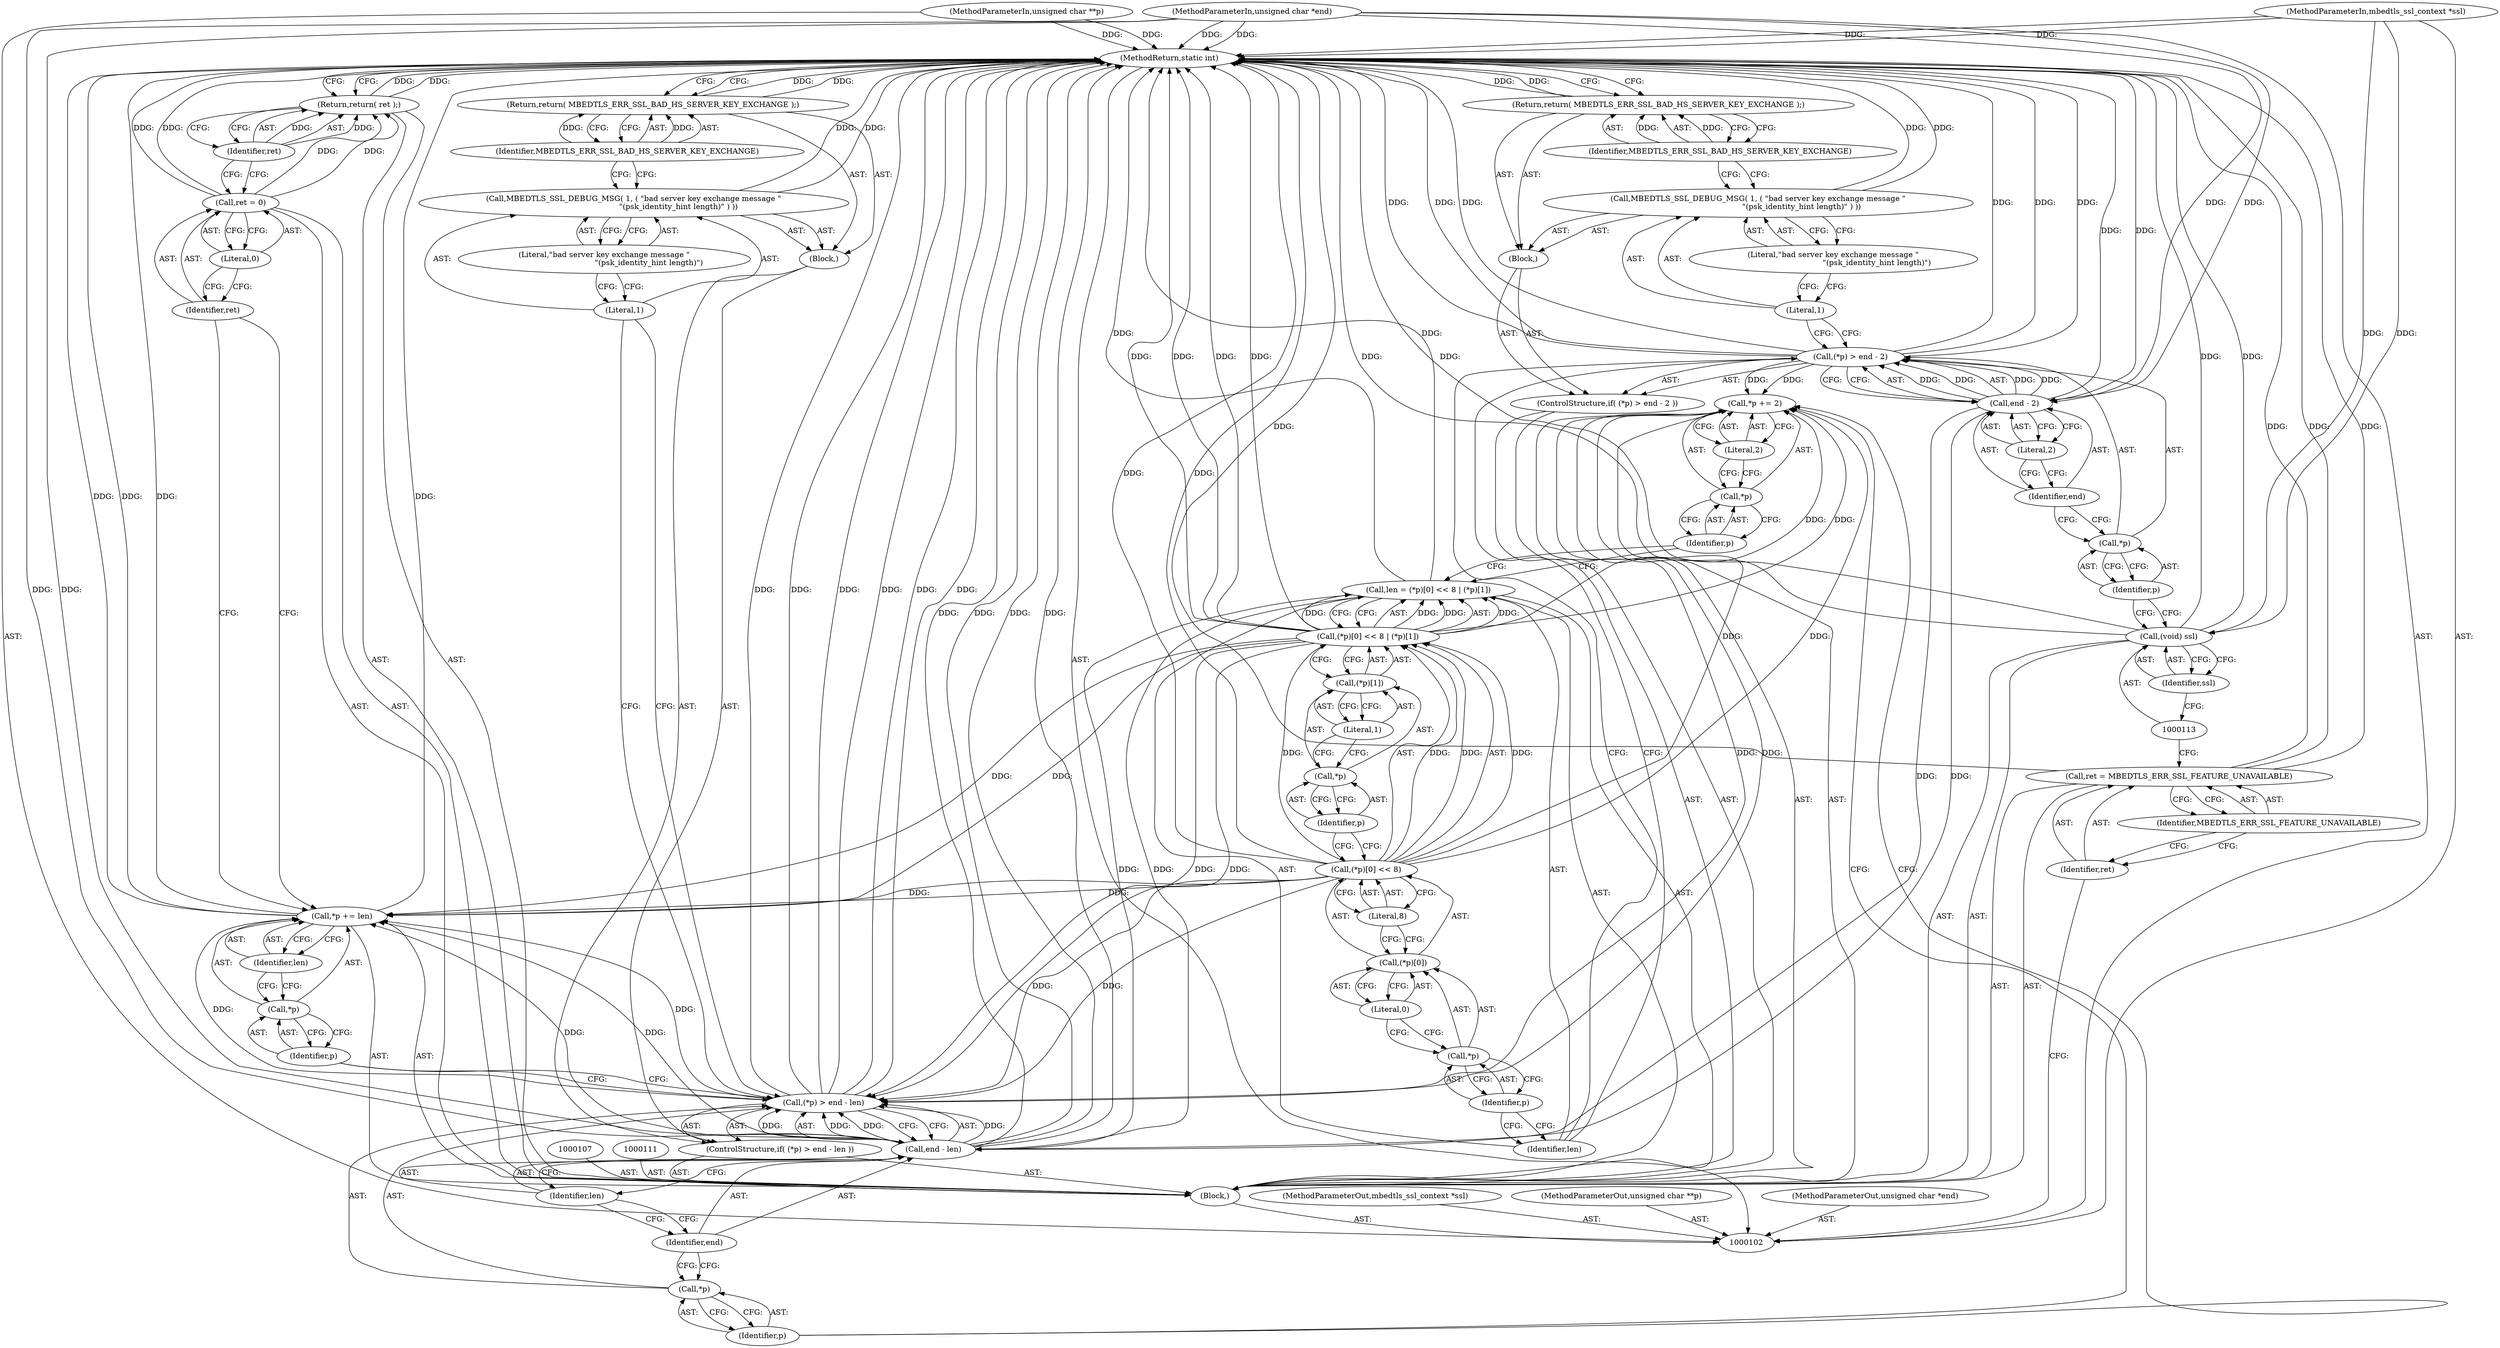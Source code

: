 digraph "0_mbedtls_5224a7544c95552553e2e6be0b4a789956a6464e" {
"1000167" [label="(MethodReturn,static int)"];
"1000103" [label="(MethodParameterIn,mbedtls_ssl_context *ssl)"];
"1000227" [label="(MethodParameterOut,mbedtls_ssl_context *ssl)"];
"1000118" [label="(Identifier,p)"];
"1000119" [label="(Call,end - 2)"];
"1000120" [label="(Identifier,end)"];
"1000121" [label="(Literal,2)"];
"1000115" [label="(ControlStructure,if( (*p) > end - 2 ))"];
"1000116" [label="(Call,(*p) > end - 2)"];
"1000117" [label="(Call,*p)"];
"1000122" [label="(Block,)"];
"1000124" [label="(Literal,1)"];
"1000125" [label="(Literal,\"bad server key exchange message \"\n                                    \"(psk_identity_hint length)\")"];
"1000123" [label="(Call,MBEDTLS_SSL_DEBUG_MSG( 1, ( \"bad server key exchange message \"\n                                    \"(psk_identity_hint length)\" ) ))"];
"1000127" [label="(Identifier,MBEDTLS_ERR_SSL_BAD_HS_SERVER_KEY_EXCHANGE)"];
"1000126" [label="(Return,return( MBEDTLS_ERR_SSL_BAD_HS_SERVER_KEY_EXCHANGE );)"];
"1000104" [label="(MethodParameterIn,unsigned char **p)"];
"1000228" [label="(MethodParameterOut,unsigned char **p)"];
"1000130" [label="(Call,(*p)[0] << 8 | (*p)[1])"];
"1000131" [label="(Call,(*p)[0] << 8)"];
"1000132" [label="(Call,(*p)[0])"];
"1000133" [label="(Call,*p)"];
"1000134" [label="(Identifier,p)"];
"1000135" [label="(Literal,0)"];
"1000136" [label="(Literal,8)"];
"1000137" [label="(Call,(*p)[1])"];
"1000138" [label="(Call,*p)"];
"1000139" [label="(Identifier,p)"];
"1000140" [label="(Literal,1)"];
"1000128" [label="(Call,len = (*p)[0] << 8 | (*p)[1])"];
"1000129" [label="(Identifier,len)"];
"1000144" [label="(Literal,2)"];
"1000141" [label="(Call,*p += 2)"];
"1000142" [label="(Call,*p)"];
"1000143" [label="(Identifier,p)"];
"1000148" [label="(Identifier,p)"];
"1000149" [label="(Call,end - len)"];
"1000150" [label="(Identifier,end)"];
"1000151" [label="(Identifier,len)"];
"1000145" [label="(ControlStructure,if( (*p) > end - len ))"];
"1000146" [label="(Call,(*p) > end - len)"];
"1000147" [label="(Call,*p)"];
"1000152" [label="(Block,)"];
"1000154" [label="(Literal,1)"];
"1000155" [label="(Literal,\"bad server key exchange message \"\n                                     \"(psk_identity_hint length)\")"];
"1000153" [label="(Call,MBEDTLS_SSL_DEBUG_MSG( 1, ( \"bad server key exchange message \"\n                                     \"(psk_identity_hint length)\" ) ))"];
"1000157" [label="(Identifier,MBEDTLS_ERR_SSL_BAD_HS_SERVER_KEY_EXCHANGE)"];
"1000156" [label="(Return,return( MBEDTLS_ERR_SSL_BAD_HS_SERVER_KEY_EXCHANGE );)"];
"1000105" [label="(MethodParameterIn,unsigned char *end)"];
"1000229" [label="(MethodParameterOut,unsigned char *end)"];
"1000161" [label="(Identifier,len)"];
"1000158" [label="(Call,*p += len)"];
"1000159" [label="(Call,*p)"];
"1000160" [label="(Identifier,p)"];
"1000164" [label="(Literal,0)"];
"1000162" [label="(Call,ret = 0)"];
"1000163" [label="(Identifier,ret)"];
"1000166" [label="(Identifier,ret)"];
"1000165" [label="(Return,return( ret );)"];
"1000106" [label="(Block,)"];
"1000110" [label="(Identifier,MBEDTLS_ERR_SSL_FEATURE_UNAVAILABLE)"];
"1000108" [label="(Call,ret = MBEDTLS_ERR_SSL_FEATURE_UNAVAILABLE)"];
"1000109" [label="(Identifier,ret)"];
"1000114" [label="(Identifier,ssl)"];
"1000112" [label="(Call,(void) ssl)"];
"1000167" -> "1000102"  [label="AST: "];
"1000167" -> "1000126"  [label="CFG: "];
"1000167" -> "1000156"  [label="CFG: "];
"1000167" -> "1000165"  [label="CFG: "];
"1000165" -> "1000167"  [label="DDG: "];
"1000126" -> "1000167"  [label="DDG: "];
"1000156" -> "1000167"  [label="DDG: "];
"1000128" -> "1000167"  [label="DDG: "];
"1000149" -> "1000167"  [label="DDG: "];
"1000149" -> "1000167"  [label="DDG: "];
"1000104" -> "1000167"  [label="DDG: "];
"1000105" -> "1000167"  [label="DDG: "];
"1000112" -> "1000167"  [label="DDG: "];
"1000112" -> "1000167"  [label="DDG: "];
"1000146" -> "1000167"  [label="DDG: "];
"1000146" -> "1000167"  [label="DDG: "];
"1000146" -> "1000167"  [label="DDG: "];
"1000153" -> "1000167"  [label="DDG: "];
"1000116" -> "1000167"  [label="DDG: "];
"1000116" -> "1000167"  [label="DDG: "];
"1000116" -> "1000167"  [label="DDG: "];
"1000130" -> "1000167"  [label="DDG: "];
"1000130" -> "1000167"  [label="DDG: "];
"1000158" -> "1000167"  [label="DDG: "];
"1000158" -> "1000167"  [label="DDG: "];
"1000123" -> "1000167"  [label="DDG: "];
"1000131" -> "1000167"  [label="DDG: "];
"1000103" -> "1000167"  [label="DDG: "];
"1000108" -> "1000167"  [label="DDG: "];
"1000108" -> "1000167"  [label="DDG: "];
"1000119" -> "1000167"  [label="DDG: "];
"1000162" -> "1000167"  [label="DDG: "];
"1000103" -> "1000102"  [label="AST: "];
"1000103" -> "1000167"  [label="DDG: "];
"1000103" -> "1000112"  [label="DDG: "];
"1000227" -> "1000102"  [label="AST: "];
"1000118" -> "1000117"  [label="AST: "];
"1000118" -> "1000112"  [label="CFG: "];
"1000117" -> "1000118"  [label="CFG: "];
"1000119" -> "1000116"  [label="AST: "];
"1000119" -> "1000121"  [label="CFG: "];
"1000120" -> "1000119"  [label="AST: "];
"1000121" -> "1000119"  [label="AST: "];
"1000116" -> "1000119"  [label="CFG: "];
"1000119" -> "1000167"  [label="DDG: "];
"1000119" -> "1000116"  [label="DDG: "];
"1000119" -> "1000116"  [label="DDG: "];
"1000105" -> "1000119"  [label="DDG: "];
"1000119" -> "1000149"  [label="DDG: "];
"1000120" -> "1000119"  [label="AST: "];
"1000120" -> "1000117"  [label="CFG: "];
"1000121" -> "1000120"  [label="CFG: "];
"1000121" -> "1000119"  [label="AST: "];
"1000121" -> "1000120"  [label="CFG: "];
"1000119" -> "1000121"  [label="CFG: "];
"1000115" -> "1000106"  [label="AST: "];
"1000116" -> "1000115"  [label="AST: "];
"1000122" -> "1000115"  [label="AST: "];
"1000116" -> "1000115"  [label="AST: "];
"1000116" -> "1000119"  [label="CFG: "];
"1000117" -> "1000116"  [label="AST: "];
"1000119" -> "1000116"  [label="AST: "];
"1000124" -> "1000116"  [label="CFG: "];
"1000129" -> "1000116"  [label="CFG: "];
"1000116" -> "1000167"  [label="DDG: "];
"1000116" -> "1000167"  [label="DDG: "];
"1000116" -> "1000167"  [label="DDG: "];
"1000119" -> "1000116"  [label="DDG: "];
"1000119" -> "1000116"  [label="DDG: "];
"1000116" -> "1000141"  [label="DDG: "];
"1000117" -> "1000116"  [label="AST: "];
"1000117" -> "1000118"  [label="CFG: "];
"1000118" -> "1000117"  [label="AST: "];
"1000120" -> "1000117"  [label="CFG: "];
"1000122" -> "1000115"  [label="AST: "];
"1000123" -> "1000122"  [label="AST: "];
"1000126" -> "1000122"  [label="AST: "];
"1000124" -> "1000123"  [label="AST: "];
"1000124" -> "1000116"  [label="CFG: "];
"1000125" -> "1000124"  [label="CFG: "];
"1000125" -> "1000123"  [label="AST: "];
"1000125" -> "1000124"  [label="CFG: "];
"1000123" -> "1000125"  [label="CFG: "];
"1000123" -> "1000122"  [label="AST: "];
"1000123" -> "1000125"  [label="CFG: "];
"1000124" -> "1000123"  [label="AST: "];
"1000125" -> "1000123"  [label="AST: "];
"1000127" -> "1000123"  [label="CFG: "];
"1000123" -> "1000167"  [label="DDG: "];
"1000127" -> "1000126"  [label="AST: "];
"1000127" -> "1000123"  [label="CFG: "];
"1000126" -> "1000127"  [label="CFG: "];
"1000127" -> "1000126"  [label="DDG: "];
"1000126" -> "1000122"  [label="AST: "];
"1000126" -> "1000127"  [label="CFG: "];
"1000127" -> "1000126"  [label="AST: "];
"1000167" -> "1000126"  [label="CFG: "];
"1000126" -> "1000167"  [label="DDG: "];
"1000127" -> "1000126"  [label="DDG: "];
"1000104" -> "1000102"  [label="AST: "];
"1000104" -> "1000167"  [label="DDG: "];
"1000228" -> "1000102"  [label="AST: "];
"1000130" -> "1000128"  [label="AST: "];
"1000130" -> "1000137"  [label="CFG: "];
"1000131" -> "1000130"  [label="AST: "];
"1000137" -> "1000130"  [label="AST: "];
"1000128" -> "1000130"  [label="CFG: "];
"1000130" -> "1000167"  [label="DDG: "];
"1000130" -> "1000167"  [label="DDG: "];
"1000130" -> "1000128"  [label="DDG: "];
"1000130" -> "1000128"  [label="DDG: "];
"1000131" -> "1000130"  [label="DDG: "];
"1000131" -> "1000130"  [label="DDG: "];
"1000130" -> "1000141"  [label="DDG: "];
"1000130" -> "1000146"  [label="DDG: "];
"1000130" -> "1000158"  [label="DDG: "];
"1000131" -> "1000130"  [label="AST: "];
"1000131" -> "1000136"  [label="CFG: "];
"1000132" -> "1000131"  [label="AST: "];
"1000136" -> "1000131"  [label="AST: "];
"1000139" -> "1000131"  [label="CFG: "];
"1000131" -> "1000167"  [label="DDG: "];
"1000131" -> "1000130"  [label="DDG: "];
"1000131" -> "1000130"  [label="DDG: "];
"1000131" -> "1000141"  [label="DDG: "];
"1000131" -> "1000146"  [label="DDG: "];
"1000131" -> "1000158"  [label="DDG: "];
"1000132" -> "1000131"  [label="AST: "];
"1000132" -> "1000135"  [label="CFG: "];
"1000133" -> "1000132"  [label="AST: "];
"1000135" -> "1000132"  [label="AST: "];
"1000136" -> "1000132"  [label="CFG: "];
"1000133" -> "1000132"  [label="AST: "];
"1000133" -> "1000134"  [label="CFG: "];
"1000134" -> "1000133"  [label="AST: "];
"1000135" -> "1000133"  [label="CFG: "];
"1000134" -> "1000133"  [label="AST: "];
"1000134" -> "1000129"  [label="CFG: "];
"1000133" -> "1000134"  [label="CFG: "];
"1000135" -> "1000132"  [label="AST: "];
"1000135" -> "1000133"  [label="CFG: "];
"1000132" -> "1000135"  [label="CFG: "];
"1000136" -> "1000131"  [label="AST: "];
"1000136" -> "1000132"  [label="CFG: "];
"1000131" -> "1000136"  [label="CFG: "];
"1000137" -> "1000130"  [label="AST: "];
"1000137" -> "1000140"  [label="CFG: "];
"1000138" -> "1000137"  [label="AST: "];
"1000140" -> "1000137"  [label="AST: "];
"1000130" -> "1000137"  [label="CFG: "];
"1000138" -> "1000137"  [label="AST: "];
"1000138" -> "1000139"  [label="CFG: "];
"1000139" -> "1000138"  [label="AST: "];
"1000140" -> "1000138"  [label="CFG: "];
"1000139" -> "1000138"  [label="AST: "];
"1000139" -> "1000131"  [label="CFG: "];
"1000138" -> "1000139"  [label="CFG: "];
"1000140" -> "1000137"  [label="AST: "];
"1000140" -> "1000138"  [label="CFG: "];
"1000137" -> "1000140"  [label="CFG: "];
"1000128" -> "1000106"  [label="AST: "];
"1000128" -> "1000130"  [label="CFG: "];
"1000129" -> "1000128"  [label="AST: "];
"1000130" -> "1000128"  [label="AST: "];
"1000143" -> "1000128"  [label="CFG: "];
"1000128" -> "1000167"  [label="DDG: "];
"1000130" -> "1000128"  [label="DDG: "];
"1000130" -> "1000128"  [label="DDG: "];
"1000128" -> "1000149"  [label="DDG: "];
"1000129" -> "1000128"  [label="AST: "];
"1000129" -> "1000116"  [label="CFG: "];
"1000134" -> "1000129"  [label="CFG: "];
"1000144" -> "1000141"  [label="AST: "];
"1000144" -> "1000142"  [label="CFG: "];
"1000141" -> "1000144"  [label="CFG: "];
"1000141" -> "1000106"  [label="AST: "];
"1000141" -> "1000144"  [label="CFG: "];
"1000142" -> "1000141"  [label="AST: "];
"1000144" -> "1000141"  [label="AST: "];
"1000148" -> "1000141"  [label="CFG: "];
"1000116" -> "1000141"  [label="DDG: "];
"1000131" -> "1000141"  [label="DDG: "];
"1000130" -> "1000141"  [label="DDG: "];
"1000141" -> "1000146"  [label="DDG: "];
"1000142" -> "1000141"  [label="AST: "];
"1000142" -> "1000143"  [label="CFG: "];
"1000143" -> "1000142"  [label="AST: "];
"1000144" -> "1000142"  [label="CFG: "];
"1000143" -> "1000142"  [label="AST: "];
"1000143" -> "1000128"  [label="CFG: "];
"1000142" -> "1000143"  [label="CFG: "];
"1000148" -> "1000147"  [label="AST: "];
"1000148" -> "1000141"  [label="CFG: "];
"1000147" -> "1000148"  [label="CFG: "];
"1000149" -> "1000146"  [label="AST: "];
"1000149" -> "1000151"  [label="CFG: "];
"1000150" -> "1000149"  [label="AST: "];
"1000151" -> "1000149"  [label="AST: "];
"1000146" -> "1000149"  [label="CFG: "];
"1000149" -> "1000167"  [label="DDG: "];
"1000149" -> "1000167"  [label="DDG: "];
"1000149" -> "1000146"  [label="DDG: "];
"1000149" -> "1000146"  [label="DDG: "];
"1000119" -> "1000149"  [label="DDG: "];
"1000105" -> "1000149"  [label="DDG: "];
"1000128" -> "1000149"  [label="DDG: "];
"1000149" -> "1000158"  [label="DDG: "];
"1000150" -> "1000149"  [label="AST: "];
"1000150" -> "1000147"  [label="CFG: "];
"1000151" -> "1000150"  [label="CFG: "];
"1000151" -> "1000149"  [label="AST: "];
"1000151" -> "1000150"  [label="CFG: "];
"1000149" -> "1000151"  [label="CFG: "];
"1000145" -> "1000106"  [label="AST: "];
"1000146" -> "1000145"  [label="AST: "];
"1000152" -> "1000145"  [label="AST: "];
"1000146" -> "1000145"  [label="AST: "];
"1000146" -> "1000149"  [label="CFG: "];
"1000147" -> "1000146"  [label="AST: "];
"1000149" -> "1000146"  [label="AST: "];
"1000154" -> "1000146"  [label="CFG: "];
"1000160" -> "1000146"  [label="CFG: "];
"1000146" -> "1000167"  [label="DDG: "];
"1000146" -> "1000167"  [label="DDG: "];
"1000146" -> "1000167"  [label="DDG: "];
"1000141" -> "1000146"  [label="DDG: "];
"1000131" -> "1000146"  [label="DDG: "];
"1000130" -> "1000146"  [label="DDG: "];
"1000149" -> "1000146"  [label="DDG: "];
"1000149" -> "1000146"  [label="DDG: "];
"1000146" -> "1000158"  [label="DDG: "];
"1000147" -> "1000146"  [label="AST: "];
"1000147" -> "1000148"  [label="CFG: "];
"1000148" -> "1000147"  [label="AST: "];
"1000150" -> "1000147"  [label="CFG: "];
"1000152" -> "1000145"  [label="AST: "];
"1000153" -> "1000152"  [label="AST: "];
"1000156" -> "1000152"  [label="AST: "];
"1000154" -> "1000153"  [label="AST: "];
"1000154" -> "1000146"  [label="CFG: "];
"1000155" -> "1000154"  [label="CFG: "];
"1000155" -> "1000153"  [label="AST: "];
"1000155" -> "1000154"  [label="CFG: "];
"1000153" -> "1000155"  [label="CFG: "];
"1000153" -> "1000152"  [label="AST: "];
"1000153" -> "1000155"  [label="CFG: "];
"1000154" -> "1000153"  [label="AST: "];
"1000155" -> "1000153"  [label="AST: "];
"1000157" -> "1000153"  [label="CFG: "];
"1000153" -> "1000167"  [label="DDG: "];
"1000157" -> "1000156"  [label="AST: "];
"1000157" -> "1000153"  [label="CFG: "];
"1000156" -> "1000157"  [label="CFG: "];
"1000157" -> "1000156"  [label="DDG: "];
"1000156" -> "1000152"  [label="AST: "];
"1000156" -> "1000157"  [label="CFG: "];
"1000157" -> "1000156"  [label="AST: "];
"1000167" -> "1000156"  [label="CFG: "];
"1000156" -> "1000167"  [label="DDG: "];
"1000157" -> "1000156"  [label="DDG: "];
"1000105" -> "1000102"  [label="AST: "];
"1000105" -> "1000167"  [label="DDG: "];
"1000105" -> "1000119"  [label="DDG: "];
"1000105" -> "1000149"  [label="DDG: "];
"1000229" -> "1000102"  [label="AST: "];
"1000161" -> "1000158"  [label="AST: "];
"1000161" -> "1000159"  [label="CFG: "];
"1000158" -> "1000161"  [label="CFG: "];
"1000158" -> "1000106"  [label="AST: "];
"1000158" -> "1000161"  [label="CFG: "];
"1000159" -> "1000158"  [label="AST: "];
"1000161" -> "1000158"  [label="AST: "];
"1000163" -> "1000158"  [label="CFG: "];
"1000158" -> "1000167"  [label="DDG: "];
"1000158" -> "1000167"  [label="DDG: "];
"1000149" -> "1000158"  [label="DDG: "];
"1000131" -> "1000158"  [label="DDG: "];
"1000146" -> "1000158"  [label="DDG: "];
"1000130" -> "1000158"  [label="DDG: "];
"1000159" -> "1000158"  [label="AST: "];
"1000159" -> "1000160"  [label="CFG: "];
"1000160" -> "1000159"  [label="AST: "];
"1000161" -> "1000159"  [label="CFG: "];
"1000160" -> "1000159"  [label="AST: "];
"1000160" -> "1000146"  [label="CFG: "];
"1000159" -> "1000160"  [label="CFG: "];
"1000164" -> "1000162"  [label="AST: "];
"1000164" -> "1000163"  [label="CFG: "];
"1000162" -> "1000164"  [label="CFG: "];
"1000162" -> "1000106"  [label="AST: "];
"1000162" -> "1000164"  [label="CFG: "];
"1000163" -> "1000162"  [label="AST: "];
"1000164" -> "1000162"  [label="AST: "];
"1000166" -> "1000162"  [label="CFG: "];
"1000162" -> "1000167"  [label="DDG: "];
"1000162" -> "1000165"  [label="DDG: "];
"1000163" -> "1000162"  [label="AST: "];
"1000163" -> "1000158"  [label="CFG: "];
"1000164" -> "1000163"  [label="CFG: "];
"1000166" -> "1000165"  [label="AST: "];
"1000166" -> "1000162"  [label="CFG: "];
"1000165" -> "1000166"  [label="CFG: "];
"1000166" -> "1000165"  [label="DDG: "];
"1000165" -> "1000106"  [label="AST: "];
"1000165" -> "1000166"  [label="CFG: "];
"1000166" -> "1000165"  [label="AST: "];
"1000167" -> "1000165"  [label="CFG: "];
"1000165" -> "1000167"  [label="DDG: "];
"1000166" -> "1000165"  [label="DDG: "];
"1000162" -> "1000165"  [label="DDG: "];
"1000106" -> "1000102"  [label="AST: "];
"1000107" -> "1000106"  [label="AST: "];
"1000108" -> "1000106"  [label="AST: "];
"1000111" -> "1000106"  [label="AST: "];
"1000112" -> "1000106"  [label="AST: "];
"1000115" -> "1000106"  [label="AST: "];
"1000128" -> "1000106"  [label="AST: "];
"1000141" -> "1000106"  [label="AST: "];
"1000145" -> "1000106"  [label="AST: "];
"1000158" -> "1000106"  [label="AST: "];
"1000162" -> "1000106"  [label="AST: "];
"1000165" -> "1000106"  [label="AST: "];
"1000110" -> "1000108"  [label="AST: "];
"1000110" -> "1000109"  [label="CFG: "];
"1000108" -> "1000110"  [label="CFG: "];
"1000108" -> "1000106"  [label="AST: "];
"1000108" -> "1000110"  [label="CFG: "];
"1000109" -> "1000108"  [label="AST: "];
"1000110" -> "1000108"  [label="AST: "];
"1000113" -> "1000108"  [label="CFG: "];
"1000108" -> "1000167"  [label="DDG: "];
"1000108" -> "1000167"  [label="DDG: "];
"1000109" -> "1000108"  [label="AST: "];
"1000109" -> "1000102"  [label="CFG: "];
"1000110" -> "1000109"  [label="CFG: "];
"1000114" -> "1000112"  [label="AST: "];
"1000114" -> "1000113"  [label="CFG: "];
"1000112" -> "1000114"  [label="CFG: "];
"1000112" -> "1000106"  [label="AST: "];
"1000112" -> "1000114"  [label="CFG: "];
"1000113" -> "1000112"  [label="AST: "];
"1000114" -> "1000112"  [label="AST: "];
"1000118" -> "1000112"  [label="CFG: "];
"1000112" -> "1000167"  [label="DDG: "];
"1000112" -> "1000167"  [label="DDG: "];
"1000103" -> "1000112"  [label="DDG: "];
}
